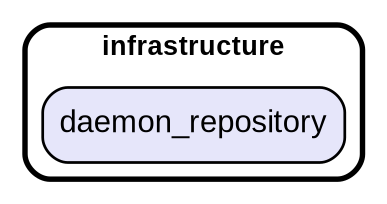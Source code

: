 digraph "" {
  graph [style=rounded fontname="Arial Black" fontsize=13 penwidth=2.6];
  node [shape=rect style="filled,rounded" fontname=Arial fontsize=15 fillcolor=Lavender penwidth=1.3];
  edge [penwidth=1.3];
  "/daemon_repository.dart" [label="daemon_repository"];
  subgraph "cluster~" {
    label="infrastructure";
    "/daemon_repository.dart";
  }
}
